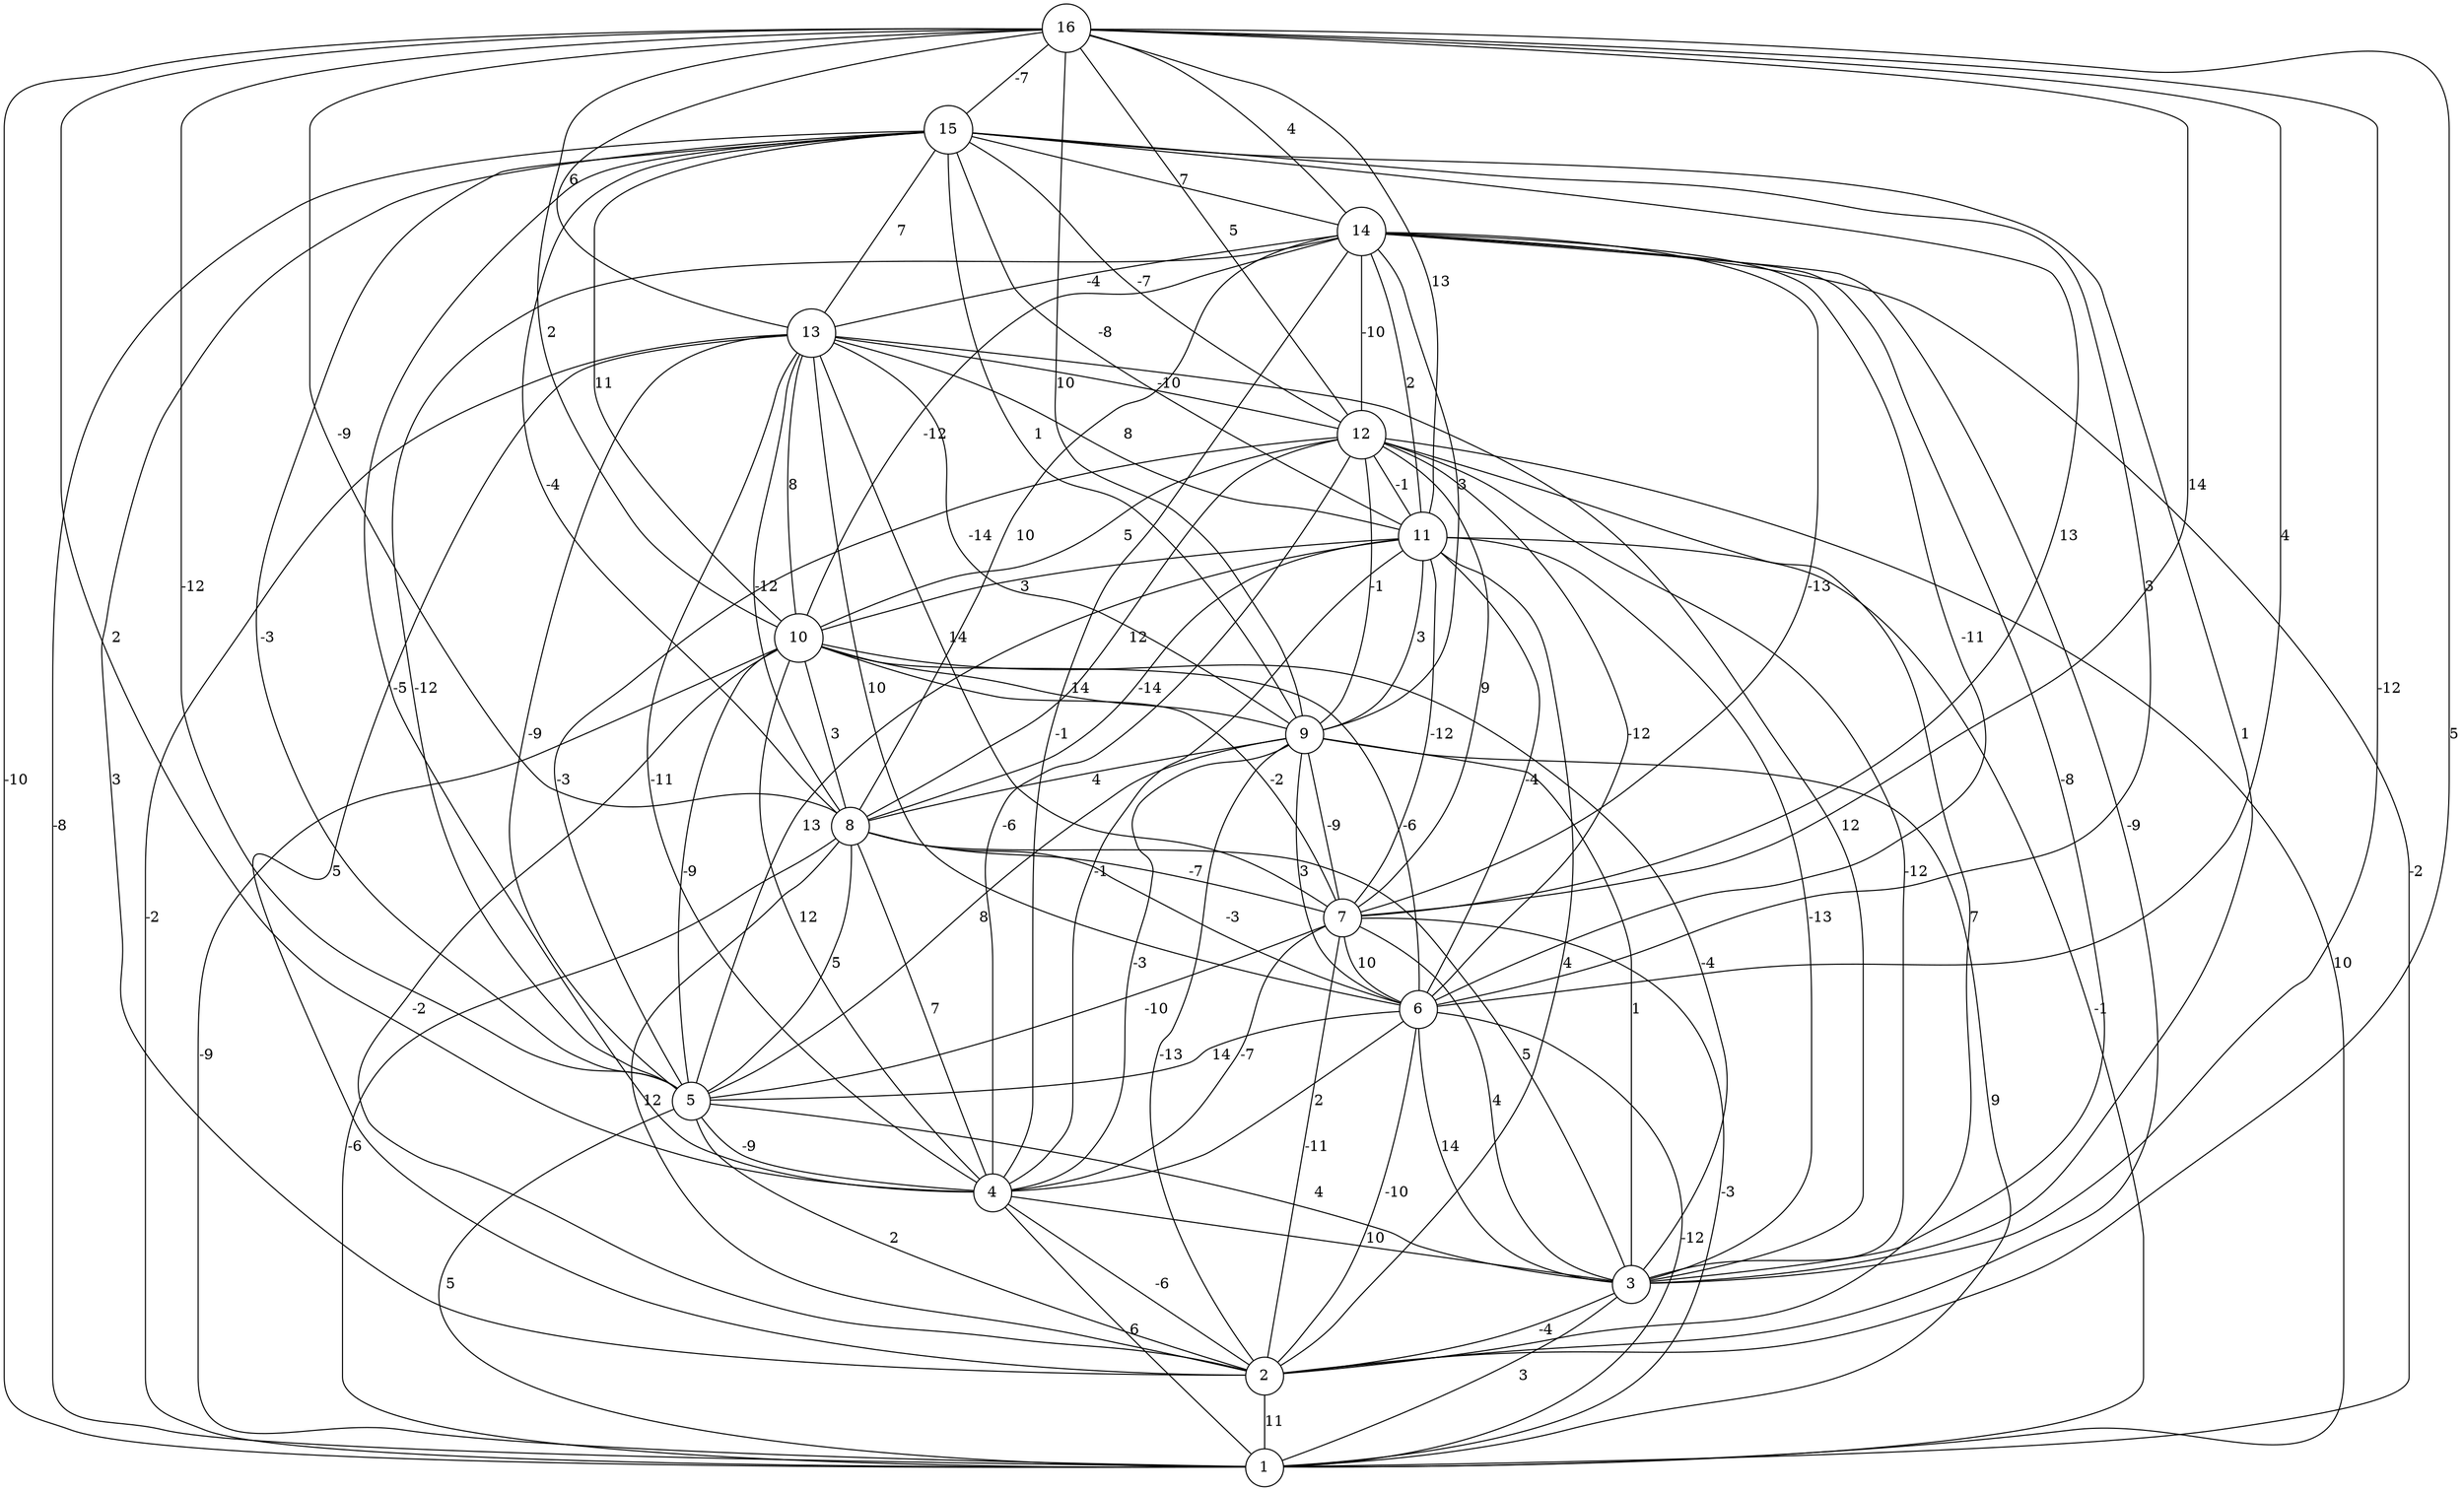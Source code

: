 graph { 
	 fontname="Helvetica,Arial,sans-serif" 
	 node [shape = circle]; 
	 16 -- 1 [label = "-10"];
	 16 -- 2 [label = "5"];
	 16 -- 3 [label = "-12"];
	 16 -- 4 [label = "2"];
	 16 -- 5 [label = "-12"];
	 16 -- 6 [label = "4"];
	 16 -- 7 [label = "14"];
	 16 -- 8 [label = "-9"];
	 16 -- 9 [label = "10"];
	 16 -- 10 [label = "2"];
	 16 -- 11 [label = "13"];
	 16 -- 12 [label = "5"];
	 16 -- 13 [label = "6"];
	 16 -- 14 [label = "4"];
	 16 -- 15 [label = "-7"];
	 15 -- 1 [label = "-8"];
	 15 -- 2 [label = "3"];
	 15 -- 3 [label = "1"];
	 15 -- 4 [label = "-5"];
	 15 -- 5 [label = "-3"];
	 15 -- 6 [label = "3"];
	 15 -- 7 [label = "13"];
	 15 -- 8 [label = "-4"];
	 15 -- 9 [label = "1"];
	 15 -- 10 [label = "11"];
	 15 -- 11 [label = "-8"];
	 15 -- 12 [label = "-7"];
	 15 -- 13 [label = "7"];
	 15 -- 14 [label = "7"];
	 14 -- 1 [label = "-2"];
	 14 -- 2 [label = "-9"];
	 14 -- 3 [label = "-8"];
	 14 -- 4 [label = "-1"];
	 14 -- 5 [label = "-12"];
	 14 -- 6 [label = "-11"];
	 14 -- 7 [label = "-13"];
	 14 -- 8 [label = "10"];
	 14 -- 9 [label = "3"];
	 14 -- 10 [label = "-12"];
	 14 -- 11 [label = "2"];
	 14 -- 12 [label = "-10"];
	 14 -- 13 [label = "-4"];
	 13 -- 1 [label = "-2"];
	 13 -- 2 [label = "5"];
	 13 -- 3 [label = "12"];
	 13 -- 4 [label = "-11"];
	 13 -- 5 [label = "-9"];
	 13 -- 6 [label = "10"];
	 13 -- 7 [label = "14"];
	 13 -- 8 [label = "-12"];
	 13 -- 9 [label = "-14"];
	 13 -- 10 [label = "8"];
	 13 -- 11 [label = "8"];
	 13 -- 12 [label = "-10"];
	 12 -- 1 [label = "10"];
	 12 -- 2 [label = "7"];
	 12 -- 3 [label = "-12"];
	 12 -- 4 [label = "-6"];
	 12 -- 5 [label = "-3"];
	 12 -- 6 [label = "-12"];
	 12 -- 7 [label = "9"];
	 12 -- 8 [label = "12"];
	 12 -- 9 [label = "-1"];
	 12 -- 10 [label = "5"];
	 12 -- 11 [label = "-1"];
	 11 -- 1 [label = "-1"];
	 11 -- 2 [label = "4"];
	 11 -- 3 [label = "-13"];
	 11 -- 4 [label = "-1"];
	 11 -- 5 [label = "13"];
	 11 -- 6 [label = "-4"];
	 11 -- 7 [label = "-12"];
	 11 -- 8 [label = "-14"];
	 11 -- 9 [label = "3"];
	 11 -- 10 [label = "3"];
	 10 -- 1 [label = "-9"];
	 10 -- 2 [label = "-2"];
	 10 -- 3 [label = "-4"];
	 10 -- 4 [label = "12"];
	 10 -- 5 [label = "-9"];
	 10 -- 6 [label = "-6"];
	 10 -- 7 [label = "-2"];
	 10 -- 8 [label = "3"];
	 10 -- 9 [label = "14"];
	 9 -- 1 [label = "9"];
	 9 -- 2 [label = "-13"];
	 9 -- 3 [label = "1"];
	 9 -- 4 [label = "-3"];
	 9 -- 5 [label = "8"];
	 9 -- 6 [label = "3"];
	 9 -- 7 [label = "-9"];
	 9 -- 8 [label = "4"];
	 8 -- 1 [label = "-6"];
	 8 -- 2 [label = "12"];
	 8 -- 3 [label = "5"];
	 8 -- 4 [label = "7"];
	 8 -- 5 [label = "5"];
	 8 -- 6 [label = "-3"];
	 8 -- 7 [label = "-7"];
	 7 -- 1 [label = "-3"];
	 7 -- 2 [label = "-11"];
	 7 -- 3 [label = "4"];
	 7 -- 4 [label = "-7"];
	 7 -- 5 [label = "-10"];
	 7 -- 6 [label = "10"];
	 6 -- 1 [label = "-12"];
	 6 -- 2 [label = "-10"];
	 6 -- 3 [label = "14"];
	 6 -- 4 [label = "2"];
	 6 -- 5 [label = "14"];
	 5 -- 1 [label = "5"];
	 5 -- 2 [label = "2"];
	 5 -- 3 [label = "4"];
	 5 -- 4 [label = "-9"];
	 4 -- 1 [label = "6"];
	 4 -- 2 [label = "-6"];
	 4 -- 3 [label = "10"];
	 3 -- 1 [label = "3"];
	 3 -- 2 [label = "-4"];
	 2 -- 1 [label = "11"];
	 1;
	 2;
	 3;
	 4;
	 5;
	 6;
	 7;
	 8;
	 9;
	 10;
	 11;
	 12;
	 13;
	 14;
	 15;
	 16;
}
